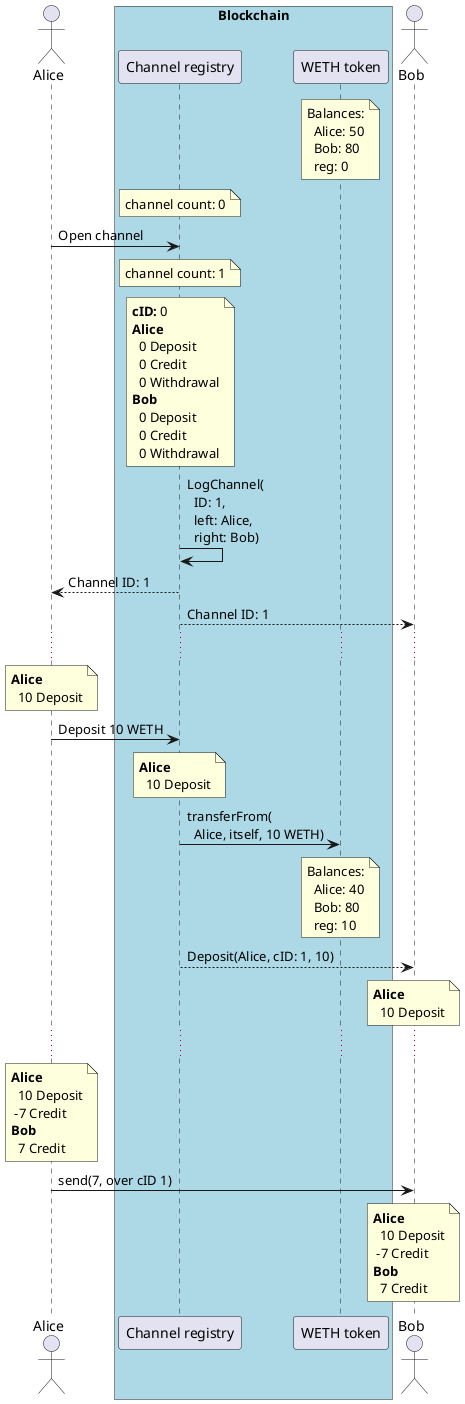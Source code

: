@startuml
actor Alice as A

box "Blockchain" #lightblue
    participant "Channel registry" as reg
    participant "WETH token" as weth
end box

actor Bob as B

note over weth: Balances:\n  Alice: 50\n  Bob: 80\n  reg: 0
note over reg: channel count: 0
A -> reg: Open channel
note over reg: channel count: 1
note over reg: **cID:** 0\n**Alice**\n  0 Deposit\n  0 Credit\n  0 Withdrawal\n**Bob**\n  0 Deposit\n  0 Credit\n  0 Withdrawal
reg -> reg: LogChannel(\n  ID: 1,\n  left: Alice,\n  right: Bob)
reg --> A: Channel ID: 1
reg --> B: Channel ID: 1
...
note over A: **Alice**\n  10 Deposit
A -> reg: Deposit 10 WETH
note over reg: **Alice**\n  10 Deposit
reg -> weth: transferFrom(\n  Alice, itself, 10 WETH)
note over weth: Balances:\n  Alice: 40\n  Bob: 80\n  reg: 10
reg --> B: Deposit(Alice, cID: 1, 10)
note over B: **Alice**\n  10 Deposit
...
note over A: **Alice**\n  10 Deposit\n -7 Credit\n**Bob**\n  7 Credit
A -> B: send(7, over cID 1)
note over B: **Alice**\n  10 Deposit\n -7 Credit\n**Bob**\n  7 Credit

@enduml

